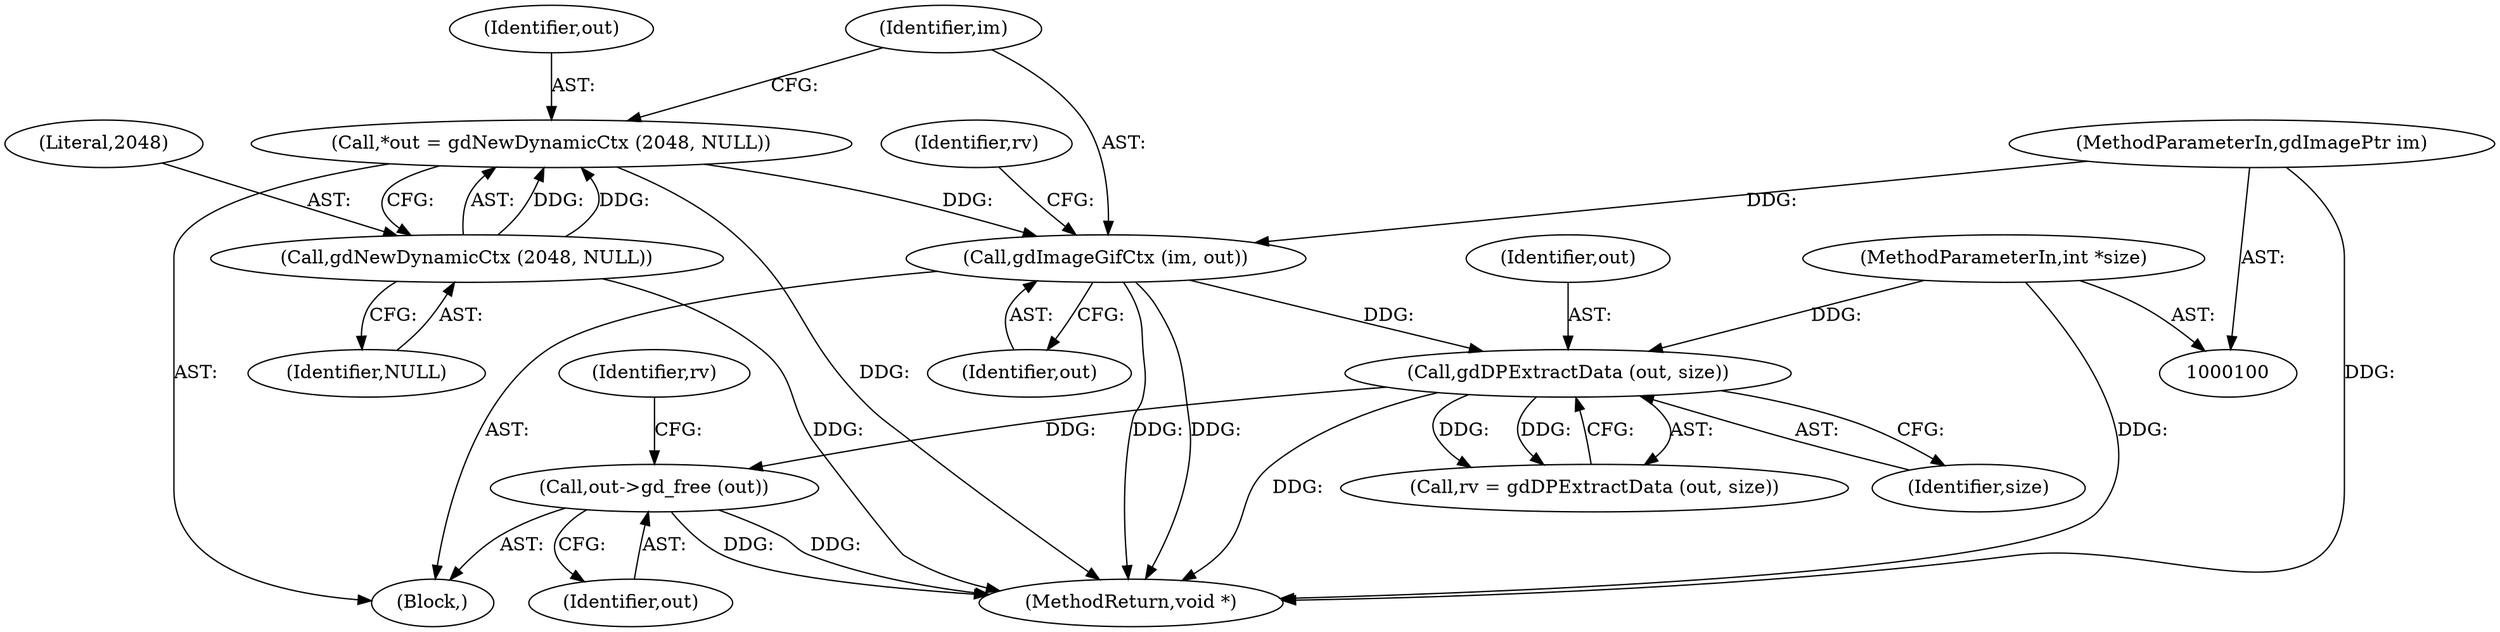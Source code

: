 digraph "1_php-src_089f7c0bc28d399b0420aa6ef058e4c1c120b2ae_0@API" {
"1000119" [label="(Call,out->gd_free (out))"];
"1000116" [label="(Call,gdDPExtractData (out, size))"];
"1000111" [label="(Call,gdImageGifCtx (im, out))"];
"1000101" [label="(MethodParameterIn,gdImagePtr im)"];
"1000106" [label="(Call,*out = gdNewDynamicCtx (2048, NULL))"];
"1000108" [label="(Call,gdNewDynamicCtx (2048, NULL))"];
"1000102" [label="(MethodParameterIn,int *size)"];
"1000122" [label="(Identifier,rv)"];
"1000123" [label="(MethodReturn,void *)"];
"1000114" [label="(Call,rv = gdDPExtractData (out, size))"];
"1000112" [label="(Identifier,im)"];
"1000106" [label="(Call,*out = gdNewDynamicCtx (2048, NULL))"];
"1000103" [label="(Block,)"];
"1000110" [label="(Identifier,NULL)"];
"1000109" [label="(Literal,2048)"];
"1000119" [label="(Call,out->gd_free (out))"];
"1000113" [label="(Identifier,out)"];
"1000117" [label="(Identifier,out)"];
"1000107" [label="(Identifier,out)"];
"1000120" [label="(Identifier,out)"];
"1000108" [label="(Call,gdNewDynamicCtx (2048, NULL))"];
"1000115" [label="(Identifier,rv)"];
"1000116" [label="(Call,gdDPExtractData (out, size))"];
"1000102" [label="(MethodParameterIn,int *size)"];
"1000101" [label="(MethodParameterIn,gdImagePtr im)"];
"1000111" [label="(Call,gdImageGifCtx (im, out))"];
"1000118" [label="(Identifier,size)"];
"1000119" -> "1000103"  [label="AST: "];
"1000119" -> "1000120"  [label="CFG: "];
"1000120" -> "1000119"  [label="AST: "];
"1000122" -> "1000119"  [label="CFG: "];
"1000119" -> "1000123"  [label="DDG: "];
"1000119" -> "1000123"  [label="DDG: "];
"1000116" -> "1000119"  [label="DDG: "];
"1000116" -> "1000114"  [label="AST: "];
"1000116" -> "1000118"  [label="CFG: "];
"1000117" -> "1000116"  [label="AST: "];
"1000118" -> "1000116"  [label="AST: "];
"1000114" -> "1000116"  [label="CFG: "];
"1000116" -> "1000123"  [label="DDG: "];
"1000116" -> "1000114"  [label="DDG: "];
"1000116" -> "1000114"  [label="DDG: "];
"1000111" -> "1000116"  [label="DDG: "];
"1000102" -> "1000116"  [label="DDG: "];
"1000111" -> "1000103"  [label="AST: "];
"1000111" -> "1000113"  [label="CFG: "];
"1000112" -> "1000111"  [label="AST: "];
"1000113" -> "1000111"  [label="AST: "];
"1000115" -> "1000111"  [label="CFG: "];
"1000111" -> "1000123"  [label="DDG: "];
"1000111" -> "1000123"  [label="DDG: "];
"1000101" -> "1000111"  [label="DDG: "];
"1000106" -> "1000111"  [label="DDG: "];
"1000101" -> "1000100"  [label="AST: "];
"1000101" -> "1000123"  [label="DDG: "];
"1000106" -> "1000103"  [label="AST: "];
"1000106" -> "1000108"  [label="CFG: "];
"1000107" -> "1000106"  [label="AST: "];
"1000108" -> "1000106"  [label="AST: "];
"1000112" -> "1000106"  [label="CFG: "];
"1000106" -> "1000123"  [label="DDG: "];
"1000108" -> "1000106"  [label="DDG: "];
"1000108" -> "1000106"  [label="DDG: "];
"1000108" -> "1000110"  [label="CFG: "];
"1000109" -> "1000108"  [label="AST: "];
"1000110" -> "1000108"  [label="AST: "];
"1000108" -> "1000123"  [label="DDG: "];
"1000102" -> "1000100"  [label="AST: "];
"1000102" -> "1000123"  [label="DDG: "];
}
